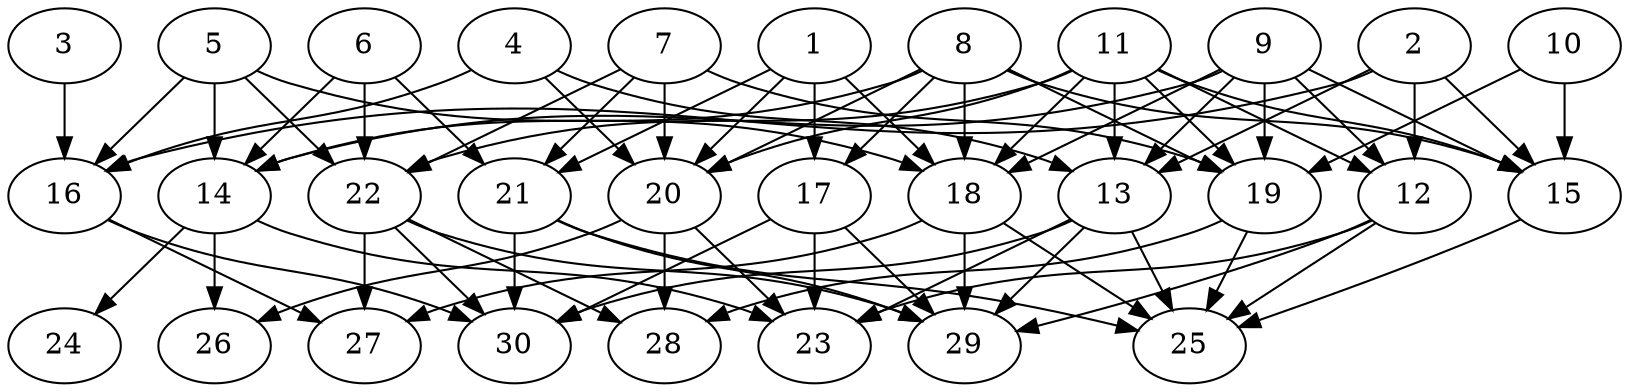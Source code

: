 // DAG automatically generated by daggen at Thu Oct  3 14:04:18 2019
// ./daggen --dot -n 30 --ccr 0.4 --fat 0.7 --regular 0.5 --density 0.6 --mindata 5242880 --maxdata 52428800 
digraph G {
  1 [size="53550080", alpha="0.19", expect_size="21420032"] 
  1 -> 17 [size ="21420032"]
  1 -> 18 [size ="21420032"]
  1 -> 20 [size ="21420032"]
  1 -> 21 [size ="21420032"]
  2 [size="84395520", alpha="0.02", expect_size="33758208"] 
  2 -> 12 [size ="33758208"]
  2 -> 13 [size ="33758208"]
  2 -> 15 [size ="33758208"]
  2 -> 16 [size ="33758208"]
  3 [size="33031680", alpha="0.19", expect_size="13212672"] 
  3 -> 16 [size ="13212672"]
  4 [size="49344000", alpha="0.02", expect_size="19737600"] 
  4 -> 13 [size ="19737600"]
  4 -> 16 [size ="19737600"]
  4 -> 20 [size ="19737600"]
  5 [size="118348800", alpha="0.08", expect_size="47339520"] 
  5 -> 14 [size ="47339520"]
  5 -> 16 [size ="47339520"]
  5 -> 18 [size ="47339520"]
  5 -> 22 [size ="47339520"]
  6 [size="54899200", alpha="0.10", expect_size="21959680"] 
  6 -> 14 [size ="21959680"]
  6 -> 21 [size ="21959680"]
  6 -> 22 [size ="21959680"]
  7 [size="110054400", alpha="0.03", expect_size="44021760"] 
  7 -> 19 [size ="44021760"]
  7 -> 20 [size ="44021760"]
  7 -> 21 [size ="44021760"]
  7 -> 22 [size ="44021760"]
  8 [size="117690880", alpha="0.09", expect_size="47076352"] 
  8 -> 14 [size ="47076352"]
  8 -> 15 [size ="47076352"]
  8 -> 17 [size ="47076352"]
  8 -> 18 [size ="47076352"]
  8 -> 19 [size ="47076352"]
  8 -> 20 [size ="47076352"]
  9 [size="40081920", alpha="0.18", expect_size="16032768"] 
  9 -> 12 [size ="16032768"]
  9 -> 13 [size ="16032768"]
  9 -> 14 [size ="16032768"]
  9 -> 15 [size ="16032768"]
  9 -> 18 [size ="16032768"]
  9 -> 19 [size ="16032768"]
  10 [size="66199040", alpha="0.12", expect_size="26479616"] 
  10 -> 15 [size ="26479616"]
  10 -> 19 [size ="26479616"]
  11 [size="59138560", alpha="0.16", expect_size="23655424"] 
  11 -> 12 [size ="23655424"]
  11 -> 13 [size ="23655424"]
  11 -> 15 [size ="23655424"]
  11 -> 18 [size ="23655424"]
  11 -> 19 [size ="23655424"]
  11 -> 20 [size ="23655424"]
  11 -> 22 [size ="23655424"]
  12 [size="54072320", alpha="0.14", expect_size="21628928"] 
  12 -> 23 [size ="21628928"]
  12 -> 25 [size ="21628928"]
  12 -> 29 [size ="21628928"]
  13 [size="65630720", alpha="0.05", expect_size="26252288"] 
  13 -> 23 [size ="26252288"]
  13 -> 25 [size ="26252288"]
  13 -> 29 [size ="26252288"]
  13 -> 30 [size ="26252288"]
  14 [size="57200640", alpha="0.15", expect_size="22880256"] 
  14 -> 23 [size ="22880256"]
  14 -> 24 [size ="22880256"]
  14 -> 26 [size ="22880256"]
  15 [size="70848000", alpha="0.05", expect_size="28339200"] 
  15 -> 25 [size ="28339200"]
  16 [size="116656640", alpha="0.17", expect_size="46662656"] 
  16 -> 27 [size ="46662656"]
  16 -> 30 [size ="46662656"]
  17 [size="57297920", alpha="0.14", expect_size="22919168"] 
  17 -> 23 [size ="22919168"]
  17 -> 29 [size ="22919168"]
  17 -> 30 [size ="22919168"]
  18 [size="76019200", alpha="0.11", expect_size="30407680"] 
  18 -> 25 [size ="30407680"]
  18 -> 27 [size ="30407680"]
  18 -> 29 [size ="30407680"]
  19 [size="13591040", alpha="0.01", expect_size="5436416"] 
  19 -> 25 [size ="5436416"]
  19 -> 28 [size ="5436416"]
  20 [size="120821760", alpha="0.03", expect_size="48328704"] 
  20 -> 23 [size ="48328704"]
  20 -> 26 [size ="48328704"]
  20 -> 28 [size ="48328704"]
  21 [size="73536000", alpha="0.11", expect_size="29414400"] 
  21 -> 25 [size ="29414400"]
  21 -> 29 [size ="29414400"]
  21 -> 30 [size ="29414400"]
  22 [size="49605120", alpha="0.12", expect_size="19842048"] 
  22 -> 27 [size ="19842048"]
  22 -> 28 [size ="19842048"]
  22 -> 29 [size ="19842048"]
  22 -> 30 [size ="19842048"]
  23 [size="17154560", alpha="0.17", expect_size="6861824"] 
  24 [size="47482880", alpha="0.07", expect_size="18993152"] 
  25 [size="19322880", alpha="0.16", expect_size="7729152"] 
  26 [size="49016320", alpha="0.11", expect_size="19606528"] 
  27 [size="29928960", alpha="0.03", expect_size="11971584"] 
  28 [size="110858240", alpha="0.12", expect_size="44343296"] 
  29 [size="60574720", alpha="0.07", expect_size="24229888"] 
  30 [size="63790080", alpha="0.10", expect_size="25516032"] 
}
